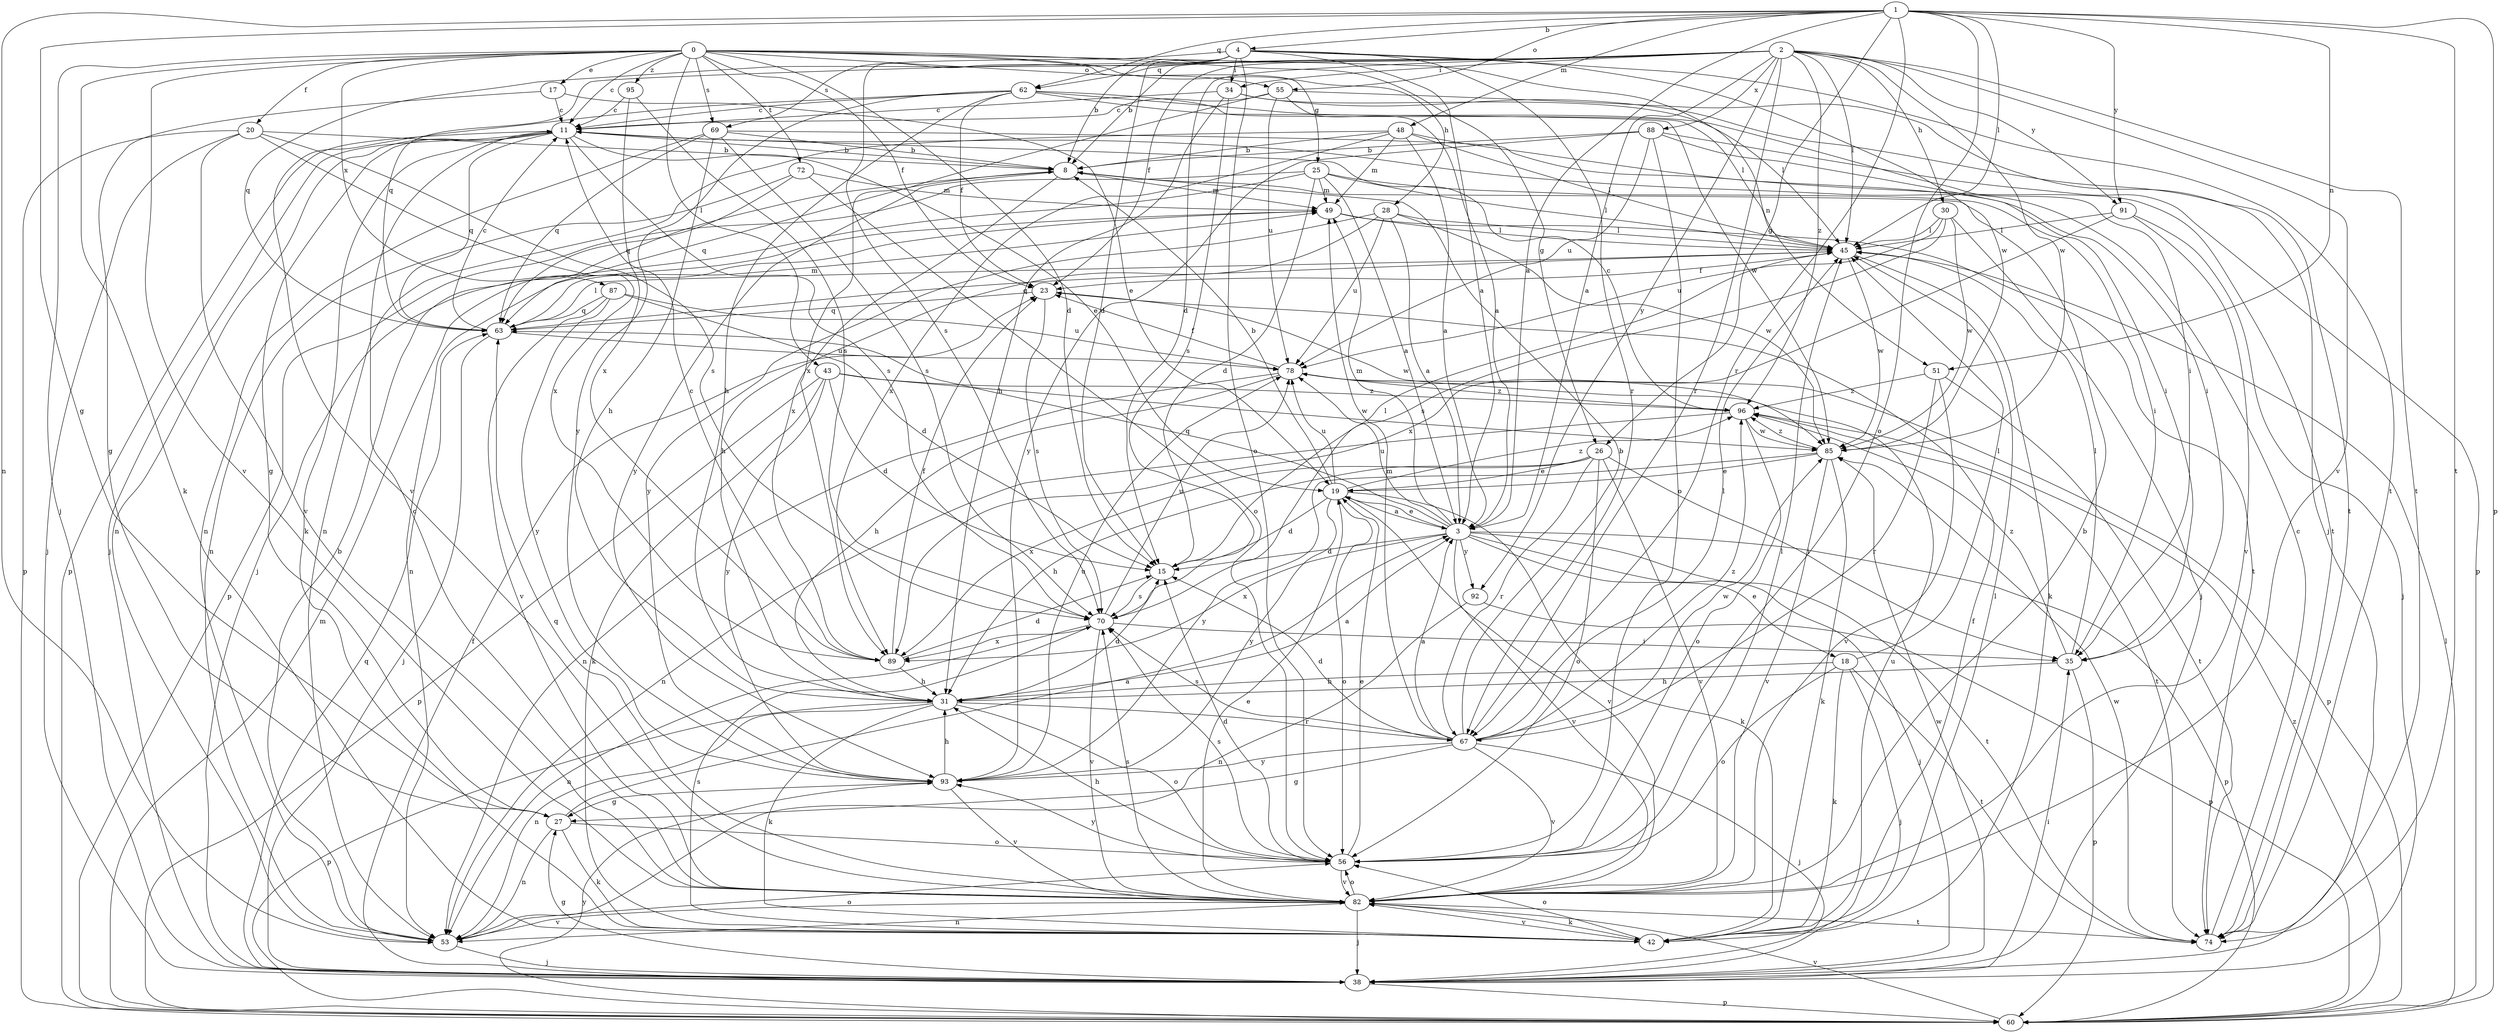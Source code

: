 strict digraph  {
0;
1;
2;
3;
4;
8;
11;
15;
17;
18;
19;
20;
23;
25;
26;
27;
28;
30;
31;
34;
35;
38;
42;
43;
45;
48;
49;
51;
53;
55;
56;
60;
62;
63;
67;
69;
70;
72;
74;
78;
82;
85;
87;
88;
89;
91;
92;
93;
95;
96;
0 -> 11  [label=c];
0 -> 15  [label=d];
0 -> 17  [label=e];
0 -> 20  [label=f];
0 -> 23  [label=f];
0 -> 25  [label=g];
0 -> 26  [label=g];
0 -> 28  [label=h];
0 -> 38  [label=j];
0 -> 42  [label=k];
0 -> 43  [label=l];
0 -> 51  [label=n];
0 -> 55  [label=o];
0 -> 69  [label=s];
0 -> 72  [label=t];
0 -> 82  [label=v];
0 -> 87  [label=x];
0 -> 95  [label=z];
1 -> 3  [label=a];
1 -> 4  [label=b];
1 -> 26  [label=g];
1 -> 27  [label=g];
1 -> 45  [label=l];
1 -> 48  [label=m];
1 -> 51  [label=n];
1 -> 53  [label=n];
1 -> 55  [label=o];
1 -> 56  [label=o];
1 -> 60  [label=p];
1 -> 62  [label=q];
1 -> 67  [label=r];
1 -> 74  [label=t];
1 -> 91  [label=y];
2 -> 3  [label=a];
2 -> 8  [label=b];
2 -> 15  [label=d];
2 -> 23  [label=f];
2 -> 30  [label=h];
2 -> 34  [label=i];
2 -> 45  [label=l];
2 -> 62  [label=q];
2 -> 63  [label=q];
2 -> 67  [label=r];
2 -> 74  [label=t];
2 -> 82  [label=v];
2 -> 85  [label=w];
2 -> 88  [label=x];
2 -> 91  [label=y];
2 -> 92  [label=y];
2 -> 96  [label=z];
3 -> 15  [label=d];
3 -> 18  [label=e];
3 -> 19  [label=e];
3 -> 38  [label=j];
3 -> 49  [label=m];
3 -> 60  [label=p];
3 -> 63  [label=q];
3 -> 74  [label=t];
3 -> 78  [label=u];
3 -> 82  [label=v];
3 -> 89  [label=x];
3 -> 92  [label=y];
4 -> 3  [label=a];
4 -> 8  [label=b];
4 -> 15  [label=d];
4 -> 34  [label=i];
4 -> 56  [label=o];
4 -> 63  [label=q];
4 -> 67  [label=r];
4 -> 69  [label=s];
4 -> 70  [label=s];
4 -> 74  [label=t];
4 -> 85  [label=w];
8 -> 49  [label=m];
8 -> 63  [label=q];
8 -> 89  [label=x];
8 -> 93  [label=y];
11 -> 8  [label=b];
11 -> 19  [label=e];
11 -> 27  [label=g];
11 -> 38  [label=j];
11 -> 42  [label=k];
11 -> 53  [label=n];
11 -> 60  [label=p];
11 -> 63  [label=q];
11 -> 70  [label=s];
15 -> 45  [label=l];
15 -> 70  [label=s];
17 -> 11  [label=c];
17 -> 19  [label=e];
17 -> 27  [label=g];
18 -> 31  [label=h];
18 -> 38  [label=j];
18 -> 42  [label=k];
18 -> 45  [label=l];
18 -> 56  [label=o];
18 -> 74  [label=t];
19 -> 3  [label=a];
19 -> 8  [label=b];
19 -> 15  [label=d];
19 -> 42  [label=k];
19 -> 56  [label=o];
19 -> 78  [label=u];
19 -> 82  [label=v];
19 -> 93  [label=y];
19 -> 96  [label=z];
20 -> 8  [label=b];
20 -> 38  [label=j];
20 -> 60  [label=p];
20 -> 70  [label=s];
20 -> 82  [label=v];
20 -> 89  [label=x];
23 -> 63  [label=q];
23 -> 70  [label=s];
23 -> 85  [label=w];
25 -> 3  [label=a];
25 -> 15  [label=d];
25 -> 35  [label=i];
25 -> 38  [label=j];
25 -> 45  [label=l];
25 -> 49  [label=m];
25 -> 60  [label=p];
26 -> 19  [label=e];
26 -> 31  [label=h];
26 -> 35  [label=i];
26 -> 56  [label=o];
26 -> 67  [label=r];
26 -> 82  [label=v];
26 -> 89  [label=x];
27 -> 3  [label=a];
27 -> 42  [label=k];
27 -> 53  [label=n];
27 -> 56  [label=o];
28 -> 3  [label=a];
28 -> 31  [label=h];
28 -> 45  [label=l];
28 -> 78  [label=u];
28 -> 85  [label=w];
28 -> 93  [label=y];
30 -> 38  [label=j];
30 -> 45  [label=l];
30 -> 70  [label=s];
30 -> 78  [label=u];
30 -> 85  [label=w];
31 -> 3  [label=a];
31 -> 15  [label=d];
31 -> 42  [label=k];
31 -> 53  [label=n];
31 -> 56  [label=o];
31 -> 60  [label=p];
31 -> 67  [label=r];
34 -> 11  [label=c];
34 -> 31  [label=h];
34 -> 45  [label=l];
34 -> 70  [label=s];
34 -> 74  [label=t];
35 -> 31  [label=h];
35 -> 45  [label=l];
35 -> 60  [label=p];
35 -> 96  [label=z];
38 -> 23  [label=f];
38 -> 27  [label=g];
38 -> 35  [label=i];
38 -> 60  [label=p];
38 -> 63  [label=q];
38 -> 85  [label=w];
42 -> 23  [label=f];
42 -> 45  [label=l];
42 -> 56  [label=o];
42 -> 70  [label=s];
42 -> 78  [label=u];
42 -> 82  [label=v];
43 -> 15  [label=d];
43 -> 42  [label=k];
43 -> 60  [label=p];
43 -> 85  [label=w];
43 -> 93  [label=y];
43 -> 96  [label=z];
45 -> 23  [label=f];
45 -> 42  [label=k];
45 -> 63  [label=q];
45 -> 85  [label=w];
48 -> 3  [label=a];
48 -> 8  [label=b];
48 -> 35  [label=i];
48 -> 45  [label=l];
48 -> 49  [label=m];
48 -> 53  [label=n];
48 -> 89  [label=x];
49 -> 45  [label=l];
49 -> 53  [label=n];
49 -> 74  [label=t];
51 -> 67  [label=r];
51 -> 74  [label=t];
51 -> 82  [label=v];
51 -> 96  [label=z];
53 -> 8  [label=b];
53 -> 38  [label=j];
53 -> 56  [label=o];
53 -> 82  [label=v];
55 -> 3  [label=a];
55 -> 11  [label=c];
55 -> 38  [label=j];
55 -> 78  [label=u];
55 -> 89  [label=x];
56 -> 15  [label=d];
56 -> 19  [label=e];
56 -> 31  [label=h];
56 -> 45  [label=l];
56 -> 70  [label=s];
56 -> 82  [label=v];
56 -> 93  [label=y];
60 -> 45  [label=l];
60 -> 49  [label=m];
60 -> 82  [label=v];
60 -> 93  [label=y];
60 -> 96  [label=z];
62 -> 11  [label=c];
62 -> 23  [label=f];
62 -> 31  [label=h];
62 -> 35  [label=i];
62 -> 45  [label=l];
62 -> 82  [label=v];
62 -> 85  [label=w];
62 -> 93  [label=y];
63 -> 11  [label=c];
63 -> 38  [label=j];
63 -> 45  [label=l];
63 -> 49  [label=m];
63 -> 78  [label=u];
67 -> 3  [label=a];
67 -> 8  [label=b];
67 -> 15  [label=d];
67 -> 27  [label=g];
67 -> 38  [label=j];
67 -> 45  [label=l];
67 -> 49  [label=m];
67 -> 70  [label=s];
67 -> 82  [label=v];
67 -> 85  [label=w];
67 -> 93  [label=y];
67 -> 96  [label=z];
69 -> 8  [label=b];
69 -> 31  [label=h];
69 -> 53  [label=n];
69 -> 63  [label=q];
69 -> 70  [label=s];
69 -> 74  [label=t];
70 -> 35  [label=i];
70 -> 53  [label=n];
70 -> 78  [label=u];
70 -> 82  [label=v];
70 -> 89  [label=x];
72 -> 49  [label=m];
72 -> 53  [label=n];
72 -> 56  [label=o];
72 -> 63  [label=q];
74 -> 11  [label=c];
74 -> 85  [label=w];
78 -> 23  [label=f];
78 -> 31  [label=h];
78 -> 53  [label=n];
78 -> 60  [label=p];
78 -> 96  [label=z];
82 -> 8  [label=b];
82 -> 11  [label=c];
82 -> 19  [label=e];
82 -> 38  [label=j];
82 -> 42  [label=k];
82 -> 53  [label=n];
82 -> 56  [label=o];
82 -> 63  [label=q];
82 -> 70  [label=s];
82 -> 74  [label=t];
85 -> 19  [label=e];
85 -> 42  [label=k];
85 -> 82  [label=v];
85 -> 93  [label=y];
85 -> 96  [label=z];
87 -> 15  [label=d];
87 -> 63  [label=q];
87 -> 78  [label=u];
87 -> 82  [label=v];
87 -> 93  [label=y];
88 -> 8  [label=b];
88 -> 35  [label=i];
88 -> 56  [label=o];
88 -> 60  [label=p];
88 -> 78  [label=u];
88 -> 93  [label=y];
89 -> 11  [label=c];
89 -> 15  [label=d];
89 -> 23  [label=f];
89 -> 31  [label=h];
91 -> 38  [label=j];
91 -> 45  [label=l];
91 -> 82  [label=v];
91 -> 89  [label=x];
92 -> 53  [label=n];
92 -> 60  [label=p];
93 -> 27  [label=g];
93 -> 31  [label=h];
93 -> 78  [label=u];
93 -> 82  [label=v];
95 -> 11  [label=c];
95 -> 70  [label=s];
95 -> 89  [label=x];
96 -> 11  [label=c];
96 -> 53  [label=n];
96 -> 56  [label=o];
96 -> 74  [label=t];
96 -> 85  [label=w];
}
